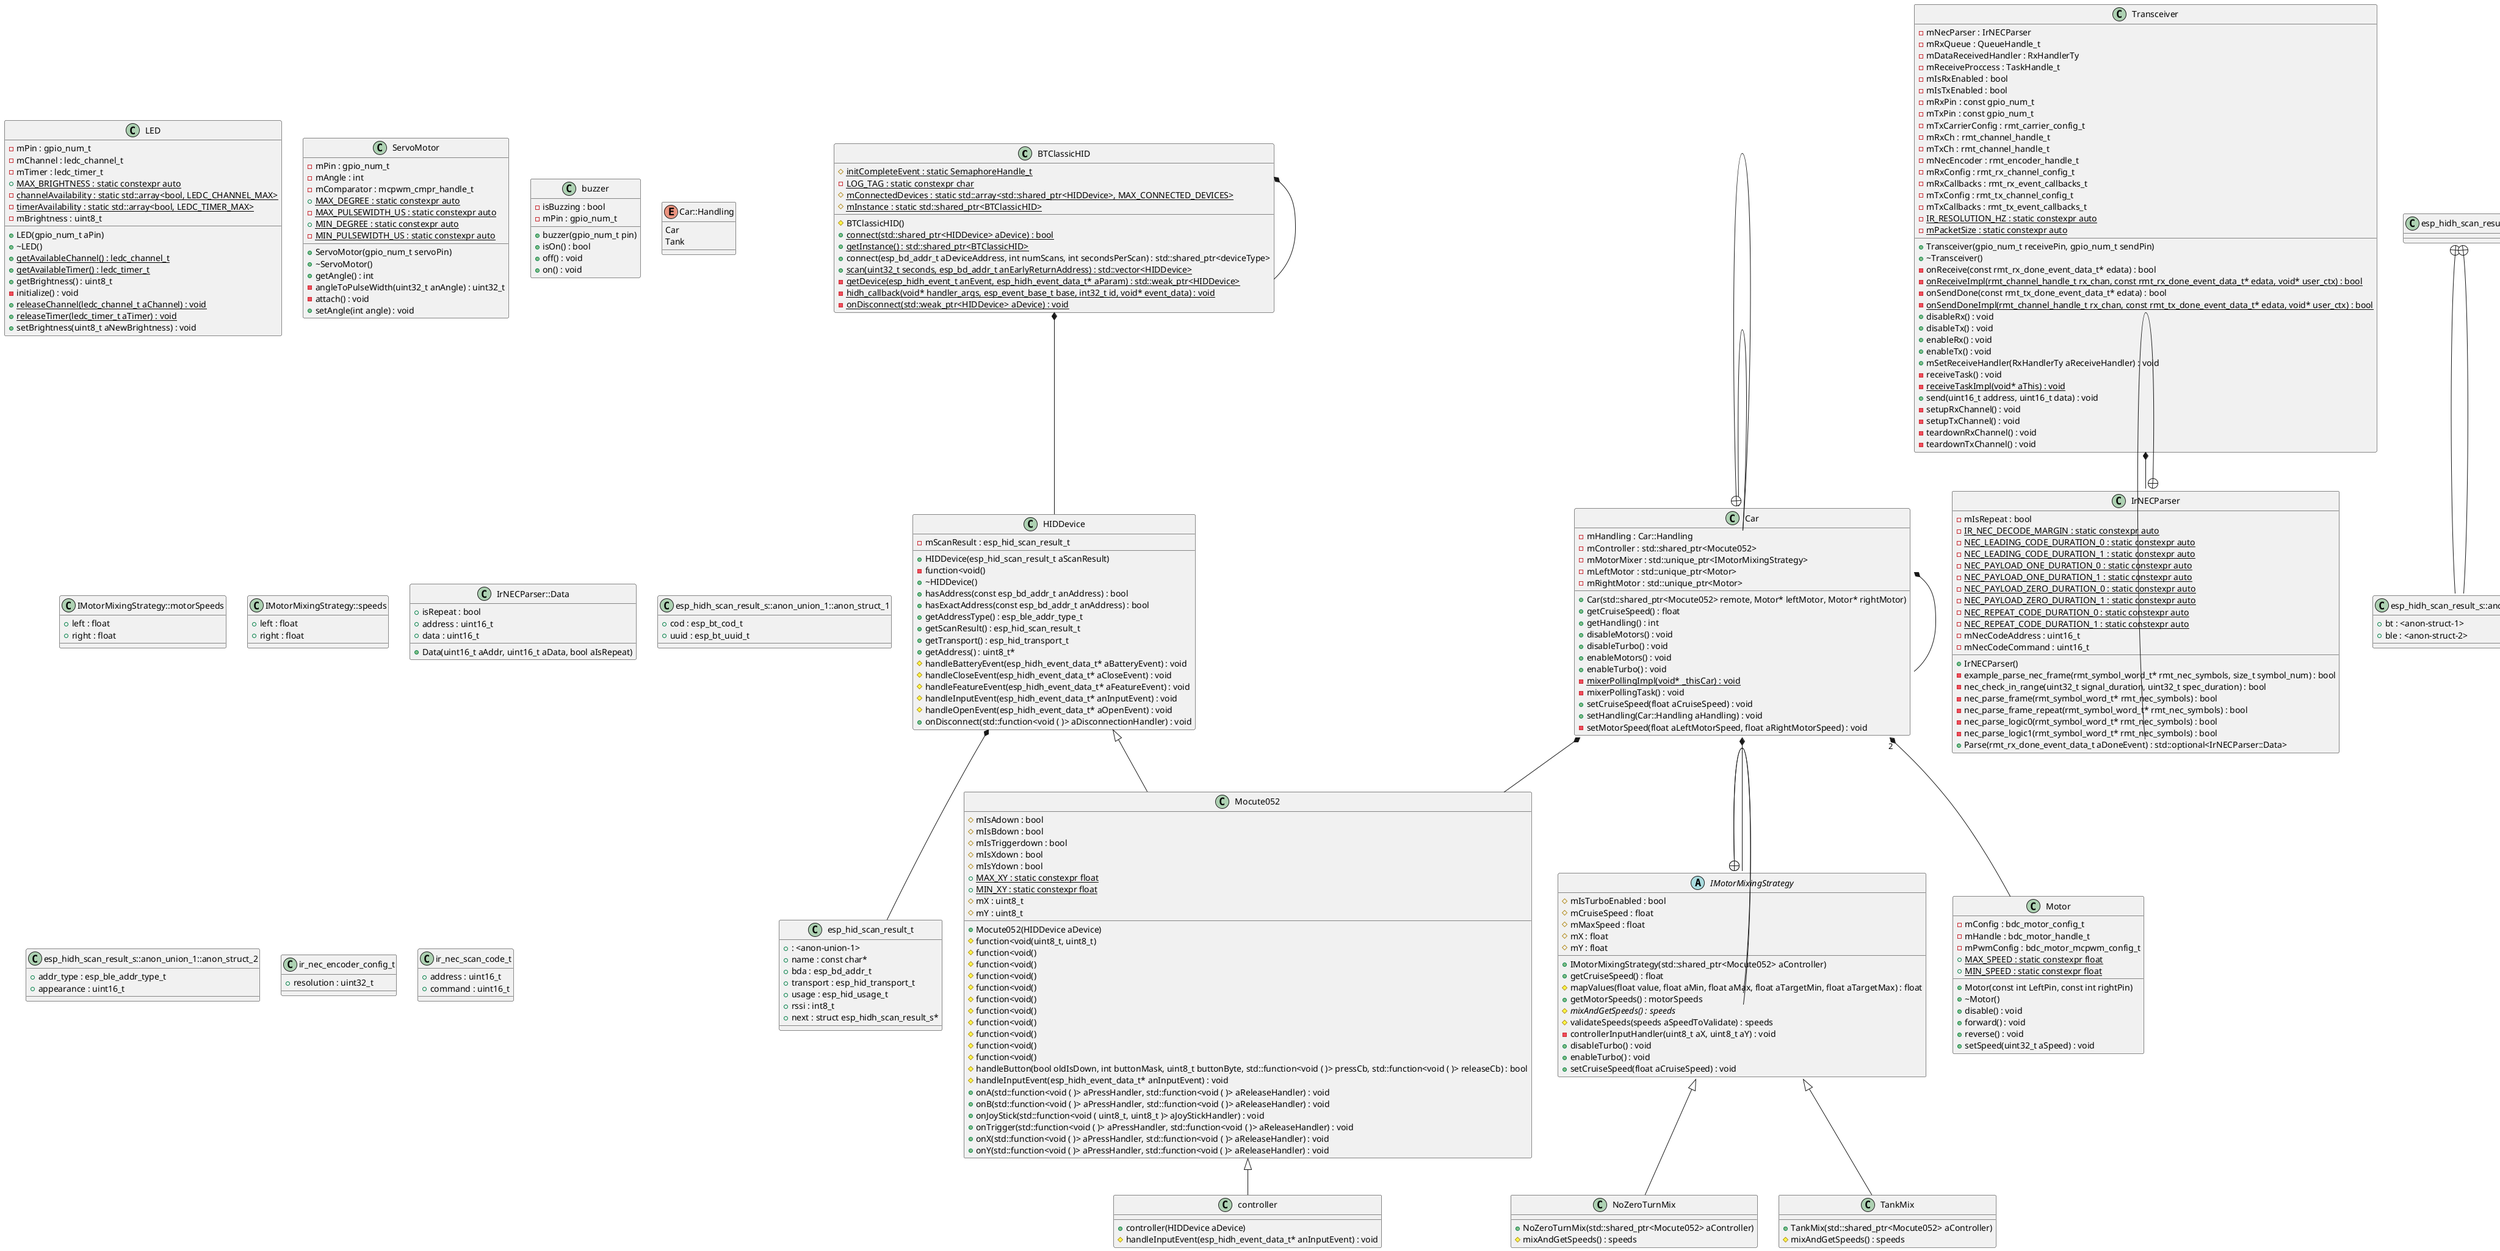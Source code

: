 @startuml

/' Objects '/

class BTClassicHID {
        #BTClassicHID()
        +{static} connect(std::shared_ptr<HIDDevice> aDevice) : bool
        #{static} initCompleteEvent : static SemaphoreHandle_t
        -{static} LOG_TAG : static constexpr char
        #{static} mConnectedDevices : static std::array<std::shared_ptr<HIDDevice>, MAX_CONNECTED_DEVICES>
        #{static} mInstance : static std::shared_ptr<BTClassicHID>
        +{static} getInstance() : std::shared_ptr<BTClassicHID>
        +connect(esp_bd_addr_t aDeviceAddress, int numScans, int secondsPerScan) : std::shared_ptr<deviceType>
        +{static} scan(uint32_t seconds, esp_bd_addr_t anEarlyReturnAddress) : std::vector<HIDDevice>
        -{static} getDevice(esp_hidh_event_t anEvent, esp_hidh_event_data_t* aParam) : std::weak_ptr<HIDDevice>
        -{static} hidh_callback(void* handler_args, esp_event_base_t base, int32_t id, void* event_data) : void
        -{static} onDisconnect(std::weak_ptr<HIDDevice> aDevice) : void
}


class Car {
        +Car(std::shared_ptr<Mocute052> remote, Motor* leftMotor, Motor* rightMotor)
        -mHandling : Car::Handling
        +getCruiseSpeed() : float
        +getHandling() : int
        -mController : std::shared_ptr<Mocute052>
        -mMotorMixer : std::unique_ptr<IMotorMixingStrategy>
        -mLeftMotor : std::unique_ptr<Motor>
        -mRightMotor : std::unique_ptr<Motor>
        +disableMotors() : void
        +disableTurbo() : void
        +enableMotors() : void
        +enableTurbo() : void
        -{static} mixerPollingImpl(void* _thisCar) : void
        -mixerPollingTask() : void
        +setCruiseSpeed(float aCruiseSpeed) : void
        +setHandling(Car::Handling aHandling) : void
        -setMotorSpeed(float aLeftMotorSpeed, float aRightMotorSpeed) : void
}


class HIDDevice {
        +HIDDevice(esp_hid_scan_result_t aScanResult)
        -function<void()
        +~HIDDevice()
        +hasAddress(const esp_bd_addr_t anAddress) : bool
        +hasExactAddress(const esp_bd_addr_t anAddress) : bool
        +getAddressType() : esp_ble_addr_type_t
        +getScanResult() : esp_hid_scan_result_t
        -mScanResult : esp_hid_scan_result_t
        +getTransport() : esp_hid_transport_t
        +getAddress() : uint8_t*
        #handleBatteryEvent(esp_hidh_event_data_t* aBatteryEvent) : void
        #handleCloseEvent(esp_hidh_event_data_t* aCloseEvent) : void
        #handleFeatureEvent(esp_hidh_event_data_t* aFeatureEvent) : void
        #handleInputEvent(esp_hidh_event_data_t* anInputEvent) : void
        #handleOpenEvent(esp_hidh_event_data_t* aOpenEvent) : void
        +onDisconnect(std::function<void ( )> aDisconnectionHandler) : void
}


abstract class IMotorMixingStrategy {
        +IMotorMixingStrategy(std::shared_ptr<Mocute052> aController)
        #mIsTurboEnabled : bool
        +getCruiseSpeed() : float
        #mCruiseSpeed : float
        #mMaxSpeed : float
        #mX : float
        #mY : float
        #mapValues(float value, float aMin, float aMax, float aTargetMin, float aTargetMax) : float
        +getMotorSpeeds() : motorSpeeds
        #{abstract} mixAndGetSpeeds() : speeds
        #validateSpeeds(speeds aSpeedToValidate) : speeds
        -controllerInputHandler(uint8_t aX, uint8_t aY) : void
        +disableTurbo() : void
        +enableTurbo() : void
        +setCruiseSpeed(float aCruiseSpeed) : void
}


class IrNECParser {
        +IrNECParser()
        -example_parse_nec_frame(rmt_symbol_word_t* rmt_nec_symbols, size_t symbol_num) : bool
        -mIsRepeat : bool
        -nec_check_in_range(uint32_t signal_duration, uint32_t spec_duration) : bool
        -nec_parse_frame(rmt_symbol_word_t* rmt_nec_symbols) : bool
        -nec_parse_frame_repeat(rmt_symbol_word_t* rmt_nec_symbols) : bool
        -nec_parse_logic0(rmt_symbol_word_t* rmt_nec_symbols) : bool
        -nec_parse_logic1(rmt_symbol_word_t* rmt_nec_symbols) : bool
        -{static} IR_NEC_DECODE_MARGIN : static constexpr auto
        -{static} NEC_LEADING_CODE_DURATION_0 : static constexpr auto
        -{static} NEC_LEADING_CODE_DURATION_1 : static constexpr auto
        -{static} NEC_PAYLOAD_ONE_DURATION_0 : static constexpr auto
        -{static} NEC_PAYLOAD_ONE_DURATION_1 : static constexpr auto
        -{static} NEC_PAYLOAD_ZERO_DURATION_0 : static constexpr auto
        -{static} NEC_PAYLOAD_ZERO_DURATION_1 : static constexpr auto
        -{static} NEC_REPEAT_CODE_DURATION_0 : static constexpr auto
        -{static} NEC_REPEAT_CODE_DURATION_1 : static constexpr auto
        +Parse(rmt_rx_done_event_data_t aDoneEvent) : std::optional<IrNECParser::Data>
        -mNecCodeAddress : uint16_t
        -mNecCodeCommand : uint16_t
}


class LED {
        +LED(gpio_num_t aPin)
        +~LED()
        -mPin : gpio_num_t
        +{static} getAvailableChannel() : ledc_channel_t
        -mChannel : ledc_channel_t
        +{static} getAvailableTimer() : ledc_timer_t
        -mTimer : ledc_timer_t
        +{static} MAX_BRIGHTNESS : static constexpr auto
        -{static} channelAvailability : static std::array<bool, LEDC_CHANNEL_MAX>
        -{static} timerAvailability : static std::array<bool, LEDC_TIMER_MAX>
        +getBrightness() : uint8_t
        -mBrightness : uint8_t
        -initialize() : void
        +{static} releaseChannel(ledc_channel_t aChannel) : void
        +{static} releaseTimer(ledc_timer_t aTimer) : void
        +setBrightness(uint8_t aNewBrightness) : void
}


class Mocute052 {
        +Mocute052(HIDDevice aDevice)
        #function<void(uint8_t, uint8_t)
        #function<void()
        #function<void()
        #function<void()
        #function<void()
        #function<void()
        #function<void()
        #function<void()
        #function<void()
        #function<void()
        #function<void()
        #handleButton(bool oldIsDown, int buttonMask, uint8_t buttonByte, std::function<void ( )> pressCb, std::function<void ( )> releaseCb) : bool
        #mIsAdown : bool
        #mIsBdown : bool
        #mIsTriggerdown : bool
        #mIsXdown : bool
        #mIsYdown : bool
        +{static} MAX_XY : static constexpr float
        +{static} MIN_XY : static constexpr float
        #mX : uint8_t
        #mY : uint8_t
        #handleInputEvent(esp_hidh_event_data_t* anInputEvent) : void
        +onA(std::function<void ( )> aPressHandler, std::function<void ( )> aReleaseHandler) : void
        +onB(std::function<void ( )> aPressHandler, std::function<void ( )> aReleaseHandler) : void
        +onJoyStick(std::function<void ( uint8_t, uint8_t )> aJoyStickHandler) : void
        +onTrigger(std::function<void ( )> aPressHandler, std::function<void ( )> aReleaseHandler) : void
        +onX(std::function<void ( )> aPressHandler, std::function<void ( )> aReleaseHandler) : void
        +onY(std::function<void ( )> aPressHandler, std::function<void ( )> aReleaseHandler) : void
}


class Motor {
        +Motor(const int LeftPin, const int rightPin)
        +~Motor()
        -mConfig : bdc_motor_config_t
        -mHandle : bdc_motor_handle_t
        -mPwmConfig : bdc_motor_mcpwm_config_t
        +{static} MAX_SPEED : static constexpr float
        +{static} MIN_SPEED : static constexpr float
        +disable() : void
        +forward() : void
        +reverse() : void
        +setSpeed(uint32_t aSpeed) : void
}


class NoZeroTurnMix {
        +NoZeroTurnMix(std::shared_ptr<Mocute052> aController)
        #mixAndGetSpeeds() : speeds
}


class ServoMotor {
        +ServoMotor(gpio_num_t servoPin)
        +~ServoMotor()
        -mPin : gpio_num_t
        +getAngle() : int
        -mAngle : int
        -mComparator : mcpwm_cmpr_handle_t
        +{static} MAX_DEGREE : static constexpr auto
        -{static} MAX_PULSEWIDTH_US : static constexpr auto
        +{static} MIN_DEGREE : static constexpr auto
        -{static} MIN_PULSEWIDTH_US : static constexpr auto
        -angleToPulseWidth(uint32_t anAngle) : uint32_t
        -attach() : void
        +setAngle(int angle) : void
}


class TankMix {
        +TankMix(std::shared_ptr<Mocute052> aController)
        #mixAndGetSpeeds() : speeds
}


class Transceiver {
        +Transceiver(gpio_num_t receivePin, gpio_num_t sendPin)
        +~Transceiver()
        -mNecParser : IrNECParser
        -mRxQueue : QueueHandle_t
        -mDataReceivedHandler : RxHandlerTy
        -mReceiveProccess : TaskHandle_t
        -mIsRxEnabled : bool
        -mIsTxEnabled : bool
        -onReceive(const rmt_rx_done_event_data_t* edata) : bool
        -{static} onReceiveImpl(rmt_channel_handle_t rx_chan, const rmt_rx_done_event_data_t* edata, void* user_ctx) : bool
        -onSendDone(const rmt_tx_done_event_data_t* edata) : bool
        -{static} onSendDoneImpl(rmt_channel_handle_t rx_chan, const rmt_tx_done_event_data_t* edata, void* user_ctx) : bool
        -mRxPin : const gpio_num_t
        -mTxPin : const gpio_num_t
        -mTxCarrierConfig : rmt_carrier_config_t
        -mRxCh : rmt_channel_handle_t
        -mTxCh : rmt_channel_handle_t
        -mNecEncoder : rmt_encoder_handle_t
        -mRxConfig : rmt_rx_channel_config_t
        -mRxCallbacks : rmt_rx_event_callbacks_t
        -mTxConfig : rmt_tx_channel_config_t
        -mTxCallbacks : rmt_tx_event_callbacks_t
        -{static} IR_RESOLUTION_HZ : static constexpr auto
        -{static} mPacketSize : static constexpr auto
        +disableRx() : void
        +disableTx() : void
        +enableRx() : void
        +enableTx() : void
        +mSetReceiveHandler(RxHandlerTy aReceiveHandler) : void
        -receiveTask() : void
        -{static} receiveTaskImpl(void* aThis) : void
        +send(uint16_t address, uint16_t data) : void
        -setupRxChannel() : void
        -setupTxChannel() : void
        -teardownRxChannel() : void
        -teardownTxChannel() : void
}


class buzzer {
        +buzzer(gpio_num_t pin)
        -isBuzzing : bool
        +isOn() : bool
        -mPin : gpio_num_t
        +off() : void
        +on() : void
}


class controller {
        +controller(HIDDevice aDevice)
        #handleInputEvent(esp_hidh_event_data_t* anInputEvent) : void
}


enum Car::Handling {
        Car
        Tank
}


class IMotorMixingStrategy::motorSpeeds {
        +left : float
        +right : float
}


class IMotorMixingStrategy::speeds {
        +left : float
        +right : float
}


class IrNECParser::Data {
        +Data(uint16_t aAddr, uint16_t aData, bool aIsRepeat)
        +isRepeat : bool
        +address : uint16_t
        +data : uint16_t
}


class esp_hid_scan_result_t {
        + : <anon-union-1>
        +name : const char*
        +bda : esp_bd_addr_t
        +transport : esp_hid_transport_t
        +usage : esp_hid_usage_t
        +rssi : int8_t
        +next : struct esp_hidh_scan_result_s*
}


class esp_hidh_scan_result_s::anon_union_1::anon_struct_1 {
        +cod : esp_bt_cod_t
        +uuid : esp_bt_uuid_t
}


class esp_hidh_scan_result_s::anon_union_1::anon_struct_2 {
        +addr_type : esp_ble_addr_type_t
        +appearance : uint16_t
}


class ir_nec_encoder_config_t {
        +resolution : uint32_t
}


class ir_nec_scan_code_t {
        +address : uint16_t
        +command : uint16_t
}


class esp_hidh_scan_result_s::anon_union_1 {
        +bt : <anon-struct-1>
        +ble : <anon-struct-2>
}





/' Inheritance relationships '/

.HIDDevice <|-- .Mocute052


.IMotorMixingStrategy <|-- .NoZeroTurnMix


.IMotorMixingStrategy <|-- .TankMix


.Mocute052 <|-- .controller





/' Aggregation relationships '/

.BTClassicHID *-- .BTClassicHID


.BTClassicHID *-- .HIDDevice


.Car *-- .Car


.Car *-- .Car::Handling


.Car *-- .IMotorMixingStrategy


.Car *-- .Mocute052


.Car "2" *-- .Motor


.HIDDevice *-- .esp_hid_scan_result_t


.Transceiver *-- .IrNECParser






/' Nested objects '/

.Car +-- .Car::Handling


.IMotorMixingStrategy +-- .IMotorMixingStrategy::motorSpeeds


.IMotorMixingStrategy +-- .IMotorMixingStrategy::speeds


.IrNECParser +-- .IrNECParser::Data


.esp_hidh_scan_result_s::anon_union_1 +-- .esp_hidh_scan_result_s::anon_union_1::anon_struct_1


.esp_hidh_scan_result_s::anon_union_1 +-- .esp_hidh_scan_result_s::anon_union_1::anon_struct_2




@enduml